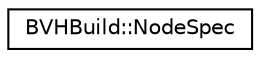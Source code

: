 digraph G
{
  edge [fontname="Helvetica",fontsize="10",labelfontname="Helvetica",labelfontsize="10"];
  node [fontname="Helvetica",fontsize="10",shape=record];
  rankdir=LR;
  Node1 [label="BVHBuild::NodeSpec",height=0.2,width=0.4,color="black", fillcolor="white", style="filled",URL="$de/d77/structBVHBuild_1_1NodeSpec.html"];
}
